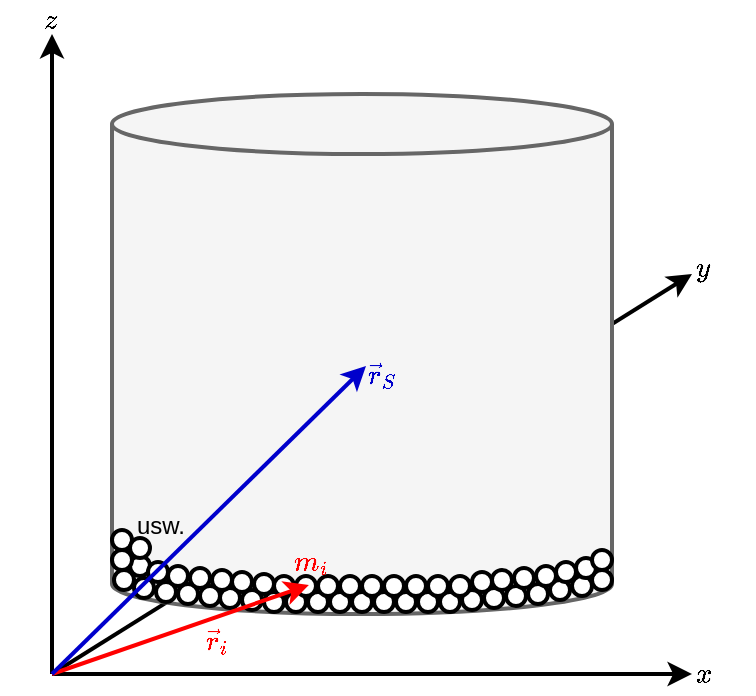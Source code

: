 <mxfile version="17.2.4" type="device"><diagram id="Ax6Q7kI0R_hZVp9eZuk-" name="Seite-1"><mxGraphModel dx="485" dy="324" grid="1" gridSize="10" guides="1" tooltips="1" connect="1" arrows="1" fold="1" page="1" pageScale="1" pageWidth="827" pageHeight="1169" math="1" shadow="0"><root><mxCell id="0"/><mxCell id="1" parent="0"/><mxCell id="q1xNIrN6IV1Ay8eBb7D2-61" value="" style="endArrow=classic;html=1;rounded=0;strokeWidth=2;" edge="1" parent="1"><mxGeometry width="50" height="50" relative="1" as="geometry"><mxPoint x="240" y="480" as="sourcePoint"/><mxPoint x="560" y="280" as="targetPoint"/></mxGeometry></mxCell><mxCell id="q1xNIrN6IV1Ay8eBb7D2-1" value="" style="shape=cylinder3;whiteSpace=wrap;html=1;boundedLbl=1;backgroundOutline=1;size=15;strokeWidth=2;fillColor=#f5f5f5;fontColor=#333333;strokeColor=#666666;" vertex="1" parent="1"><mxGeometry x="270" y="190" width="250" height="260" as="geometry"/></mxCell><mxCell id="q1xNIrN6IV1Ay8eBb7D2-2" value="" style="ellipse;whiteSpace=wrap;html=1;aspect=fixed;strokeWidth=2;" vertex="1" parent="1"><mxGeometry x="271" y="428" width="10" height="10" as="geometry"/></mxCell><mxCell id="q1xNIrN6IV1Ay8eBb7D2-3" value="" style="ellipse;whiteSpace=wrap;html=1;aspect=fixed;strokeWidth=2;" vertex="1" parent="1"><mxGeometry x="281" y="432" width="10" height="10" as="geometry"/></mxCell><mxCell id="q1xNIrN6IV1Ay8eBb7D2-4" value="" style="ellipse;whiteSpace=wrap;html=1;aspect=fixed;strokeWidth=2;" vertex="1" parent="1"><mxGeometry x="292" y="434" width="10" height="10" as="geometry"/></mxCell><mxCell id="q1xNIrN6IV1Ay8eBb7D2-5" value="" style="ellipse;whiteSpace=wrap;html=1;aspect=fixed;strokeWidth=2;" vertex="1" parent="1"><mxGeometry x="303" y="435" width="10" height="10" as="geometry"/></mxCell><mxCell id="q1xNIrN6IV1Ay8eBb7D2-6" value="" style="ellipse;whiteSpace=wrap;html=1;aspect=fixed;strokeWidth=2;" vertex="1" parent="1"><mxGeometry x="314" y="436" width="10" height="10" as="geometry"/></mxCell><mxCell id="q1xNIrN6IV1Ay8eBb7D2-7" value="" style="ellipse;whiteSpace=wrap;html=1;aspect=fixed;strokeWidth=2;" vertex="1" parent="1"><mxGeometry x="324" y="437" width="10" height="10" as="geometry"/></mxCell><mxCell id="q1xNIrN6IV1Ay8eBb7D2-8" value="" style="ellipse;whiteSpace=wrap;html=1;aspect=fixed;strokeWidth=2;" vertex="1" parent="1"><mxGeometry x="335" y="438" width="10" height="10" as="geometry"/></mxCell><mxCell id="q1xNIrN6IV1Ay8eBb7D2-9" value="" style="ellipse;whiteSpace=wrap;html=1;aspect=fixed;strokeWidth=2;" vertex="1" parent="1"><mxGeometry x="346" y="439" width="10" height="10" as="geometry"/></mxCell><mxCell id="q1xNIrN6IV1Ay8eBb7D2-10" value="" style="ellipse;whiteSpace=wrap;html=1;aspect=fixed;strokeWidth=2;" vertex="1" parent="1"><mxGeometry x="357" y="439" width="10" height="10" as="geometry"/></mxCell><mxCell id="q1xNIrN6IV1Ay8eBb7D2-11" value="" style="ellipse;whiteSpace=wrap;html=1;aspect=fixed;strokeWidth=2;" vertex="1" parent="1"><mxGeometry x="368" y="439" width="10" height="10" as="geometry"/></mxCell><mxCell id="q1xNIrN6IV1Ay8eBb7D2-12" value="" style="ellipse;whiteSpace=wrap;html=1;aspect=fixed;strokeWidth=2;" vertex="1" parent="1"><mxGeometry x="379" y="439" width="10" height="10" as="geometry"/></mxCell><mxCell id="q1xNIrN6IV1Ay8eBb7D2-13" value="" style="ellipse;whiteSpace=wrap;html=1;aspect=fixed;strokeWidth=2;" vertex="1" parent="1"><mxGeometry x="390" y="439" width="10" height="10" as="geometry"/></mxCell><mxCell id="q1xNIrN6IV1Ay8eBb7D2-14" value="" style="ellipse;whiteSpace=wrap;html=1;aspect=fixed;strokeWidth=2;" vertex="1" parent="1"><mxGeometry x="401" y="439" width="10" height="10" as="geometry"/></mxCell><mxCell id="q1xNIrN6IV1Ay8eBb7D2-15" value="" style="ellipse;whiteSpace=wrap;html=1;aspect=fixed;strokeWidth=2;" vertex="1" parent="1"><mxGeometry x="412" y="439" width="10" height="10" as="geometry"/></mxCell><mxCell id="q1xNIrN6IV1Ay8eBb7D2-16" value="" style="ellipse;whiteSpace=wrap;html=1;aspect=fixed;strokeWidth=2;" vertex="1" parent="1"><mxGeometry x="423" y="439" width="10" height="10" as="geometry"/></mxCell><mxCell id="q1xNIrN6IV1Ay8eBb7D2-17" value="" style="ellipse;whiteSpace=wrap;html=1;aspect=fixed;strokeWidth=2;" vertex="1" parent="1"><mxGeometry x="434" y="439" width="10" height="10" as="geometry"/></mxCell><mxCell id="q1xNIrN6IV1Ay8eBb7D2-18" value="" style="ellipse;whiteSpace=wrap;html=1;aspect=fixed;strokeWidth=2;" vertex="1" parent="1"><mxGeometry x="445" y="438" width="10" height="10" as="geometry"/></mxCell><mxCell id="q1xNIrN6IV1Ay8eBb7D2-19" value="" style="ellipse;whiteSpace=wrap;html=1;aspect=fixed;strokeWidth=2;" vertex="1" parent="1"><mxGeometry x="456" y="437" width="10" height="10" as="geometry"/></mxCell><mxCell id="q1xNIrN6IV1Ay8eBb7D2-20" value="" style="ellipse;whiteSpace=wrap;html=1;aspect=fixed;strokeWidth=2;" vertex="1" parent="1"><mxGeometry x="467" y="436" width="10" height="10" as="geometry"/></mxCell><mxCell id="q1xNIrN6IV1Ay8eBb7D2-21" value="" style="ellipse;whiteSpace=wrap;html=1;aspect=fixed;strokeWidth=2;" vertex="1" parent="1"><mxGeometry x="478" y="435" width="10" height="10" as="geometry"/></mxCell><mxCell id="q1xNIrN6IV1Ay8eBb7D2-22" value="" style="ellipse;whiteSpace=wrap;html=1;aspect=fixed;strokeWidth=2;" vertex="1" parent="1"><mxGeometry x="489" y="433" width="10" height="10" as="geometry"/></mxCell><mxCell id="q1xNIrN6IV1Ay8eBb7D2-23" value="" style="ellipse;whiteSpace=wrap;html=1;aspect=fixed;strokeWidth=2;" vertex="1" parent="1"><mxGeometry x="500" y="431" width="10" height="10" as="geometry"/></mxCell><mxCell id="q1xNIrN6IV1Ay8eBb7D2-24" value="" style="ellipse;whiteSpace=wrap;html=1;aspect=fixed;strokeWidth=2;" vertex="1" parent="1"><mxGeometry x="510" y="428" width="10" height="10" as="geometry"/></mxCell><mxCell id="q1xNIrN6IV1Ay8eBb7D2-25" value="" style="ellipse;whiteSpace=wrap;html=1;aspect=fixed;strokeWidth=2;" vertex="1" parent="1"><mxGeometry x="279" y="421" width="10" height="10" as="geometry"/></mxCell><mxCell id="q1xNIrN6IV1Ay8eBb7D2-26" value="" style="ellipse;whiteSpace=wrap;html=1;aspect=fixed;strokeWidth=2;" vertex="1" parent="1"><mxGeometry x="288" y="424" width="10" height="10" as="geometry"/></mxCell><mxCell id="q1xNIrN6IV1Ay8eBb7D2-27" value="" style="ellipse;whiteSpace=wrap;html=1;aspect=fixed;strokeWidth=2;" vertex="1" parent="1"><mxGeometry x="298" y="426" width="10" height="10" as="geometry"/></mxCell><mxCell id="q1xNIrN6IV1Ay8eBb7D2-28" value="" style="ellipse;whiteSpace=wrap;html=1;aspect=fixed;strokeWidth=2;" vertex="1" parent="1"><mxGeometry x="309" y="427" width="10" height="10" as="geometry"/></mxCell><mxCell id="q1xNIrN6IV1Ay8eBb7D2-29" value="" style="ellipse;whiteSpace=wrap;html=1;aspect=fixed;strokeWidth=2;" vertex="1" parent="1"><mxGeometry x="320" y="428" width="10" height="10" as="geometry"/></mxCell><mxCell id="q1xNIrN6IV1Ay8eBb7D2-30" value="" style="ellipse;whiteSpace=wrap;html=1;aspect=fixed;strokeWidth=2;" vertex="1" parent="1"><mxGeometry x="330" y="429" width="10" height="10" as="geometry"/></mxCell><mxCell id="q1xNIrN6IV1Ay8eBb7D2-31" value="" style="ellipse;whiteSpace=wrap;html=1;aspect=fixed;strokeWidth=2;" vertex="1" parent="1"><mxGeometry x="341" y="430" width="10" height="10" as="geometry"/></mxCell><mxCell id="q1xNIrN6IV1Ay8eBb7D2-32" value="" style="ellipse;whiteSpace=wrap;html=1;aspect=fixed;strokeWidth=2;" vertex="1" parent="1"><mxGeometry x="351" y="431" width="10" height="10" as="geometry"/></mxCell><mxCell id="q1xNIrN6IV1Ay8eBb7D2-33" value="" style="ellipse;whiteSpace=wrap;html=1;aspect=fixed;strokeWidth=2;" vertex="1" parent="1"><mxGeometry x="362" y="431" width="10" height="10" as="geometry"/></mxCell><mxCell id="q1xNIrN6IV1Ay8eBb7D2-34" value="" style="ellipse;whiteSpace=wrap;html=1;aspect=fixed;strokeWidth=2;" vertex="1" parent="1"><mxGeometry x="373" y="431" width="10" height="10" as="geometry"/></mxCell><mxCell id="q1xNIrN6IV1Ay8eBb7D2-35" value="" style="ellipse;whiteSpace=wrap;html=1;aspect=fixed;strokeWidth=2;" vertex="1" parent="1"><mxGeometry x="270" y="418" width="10" height="10" as="geometry"/></mxCell><mxCell id="q1xNIrN6IV1Ay8eBb7D2-36" value="" style="ellipse;whiteSpace=wrap;html=1;aspect=fixed;strokeWidth=2;" vertex="1" parent="1"><mxGeometry x="384" y="431" width="10" height="10" as="geometry"/></mxCell><mxCell id="q1xNIrN6IV1Ay8eBb7D2-37" value="" style="ellipse;whiteSpace=wrap;html=1;aspect=fixed;strokeWidth=2;" vertex="1" parent="1"><mxGeometry x="395" y="431" width="10" height="10" as="geometry"/></mxCell><mxCell id="q1xNIrN6IV1Ay8eBb7D2-38" value="" style="ellipse;whiteSpace=wrap;html=1;aspect=fixed;strokeWidth=2;" vertex="1" parent="1"><mxGeometry x="406" y="431" width="10" height="10" as="geometry"/></mxCell><mxCell id="q1xNIrN6IV1Ay8eBb7D2-39" value="" style="ellipse;whiteSpace=wrap;html=1;aspect=fixed;strokeWidth=2;" vertex="1" parent="1"><mxGeometry x="417" y="431" width="10" height="10" as="geometry"/></mxCell><mxCell id="q1xNIrN6IV1Ay8eBb7D2-40" value="" style="ellipse;whiteSpace=wrap;html=1;aspect=fixed;strokeWidth=2;" vertex="1" parent="1"><mxGeometry x="428" y="431" width="10" height="10" as="geometry"/></mxCell><mxCell id="q1xNIrN6IV1Ay8eBb7D2-41" value="" style="ellipse;whiteSpace=wrap;html=1;aspect=fixed;strokeWidth=2;" vertex="1" parent="1"><mxGeometry x="439" y="431" width="10" height="10" as="geometry"/></mxCell><mxCell id="q1xNIrN6IV1Ay8eBb7D2-42" value="" style="ellipse;whiteSpace=wrap;html=1;aspect=fixed;strokeWidth=2;" vertex="1" parent="1"><mxGeometry x="450" y="429" width="10" height="10" as="geometry"/></mxCell><mxCell id="q1xNIrN6IV1Ay8eBb7D2-43" value="" style="ellipse;whiteSpace=wrap;html=1;aspect=fixed;strokeWidth=2;" vertex="1" parent="1"><mxGeometry x="460" y="428" width="10" height="10" as="geometry"/></mxCell><mxCell id="q1xNIrN6IV1Ay8eBb7D2-44" value="" style="ellipse;whiteSpace=wrap;html=1;aspect=fixed;strokeWidth=2;" vertex="1" parent="1"><mxGeometry x="471" y="427" width="10" height="10" as="geometry"/></mxCell><mxCell id="q1xNIrN6IV1Ay8eBb7D2-45" value="" style="ellipse;whiteSpace=wrap;html=1;aspect=fixed;strokeWidth=2;" vertex="1" parent="1"><mxGeometry x="482" y="426" width="10" height="10" as="geometry"/></mxCell><mxCell id="q1xNIrN6IV1Ay8eBb7D2-46" value="" style="ellipse;whiteSpace=wrap;html=1;aspect=fixed;strokeWidth=2;" vertex="1" parent="1"><mxGeometry x="492" y="424" width="10" height="10" as="geometry"/></mxCell><mxCell id="q1xNIrN6IV1Ay8eBb7D2-47" value="" style="ellipse;whiteSpace=wrap;html=1;aspect=fixed;strokeWidth=2;" vertex="1" parent="1"><mxGeometry x="502" y="422" width="10" height="10" as="geometry"/></mxCell><mxCell id="q1xNIrN6IV1Ay8eBb7D2-48" value="" style="ellipse;whiteSpace=wrap;html=1;aspect=fixed;strokeWidth=2;" vertex="1" parent="1"><mxGeometry x="510" y="418" width="10" height="10" as="geometry"/></mxCell><mxCell id="q1xNIrN6IV1Ay8eBb7D2-49" value="" style="ellipse;whiteSpace=wrap;html=1;aspect=fixed;strokeWidth=2;" vertex="1" parent="1"><mxGeometry x="270" y="408" width="10" height="10" as="geometry"/></mxCell><mxCell id="q1xNIrN6IV1Ay8eBb7D2-50" value="" style="ellipse;whiteSpace=wrap;html=1;aspect=fixed;strokeWidth=2;" vertex="1" parent="1"><mxGeometry x="279" y="412" width="10" height="10" as="geometry"/></mxCell><mxCell id="q1xNIrN6IV1Ay8eBb7D2-58" value="usw." style="text;html=1;resizable=0;autosize=1;align=center;verticalAlign=middle;points=[];fillColor=none;strokeColor=none;rounded=0;" vertex="1" parent="1"><mxGeometry x="274" y="396" width="40" height="20" as="geometry"/></mxCell><mxCell id="q1xNIrN6IV1Ay8eBb7D2-59" value="" style="endArrow=classic;html=1;rounded=0;strokeWidth=2;" edge="1" parent="1"><mxGeometry width="50" height="50" relative="1" as="geometry"><mxPoint x="240" y="480" as="sourcePoint"/><mxPoint x="240" y="160" as="targetPoint"/></mxGeometry></mxCell><mxCell id="q1xNIrN6IV1Ay8eBb7D2-60" value="" style="endArrow=classic;html=1;rounded=0;strokeWidth=2;" edge="1" parent="1"><mxGeometry width="50" height="50" relative="1" as="geometry"><mxPoint x="240" y="480" as="sourcePoint"/><mxPoint x="560" y="480" as="targetPoint"/></mxGeometry></mxCell><mxCell id="q1xNIrN6IV1Ay8eBb7D2-62" value="$$x$$" style="text;html=1;resizable=0;autosize=1;align=center;verticalAlign=middle;points=[];fillColor=none;strokeColor=none;rounded=0;" vertex="1" parent="1"><mxGeometry x="541" y="470" width="50" height="20" as="geometry"/></mxCell><mxCell id="q1xNIrN6IV1Ay8eBb7D2-63" value="$$y$$" style="text;html=1;resizable=0;autosize=1;align=center;verticalAlign=middle;points=[];fillColor=none;strokeColor=none;rounded=0;" vertex="1" parent="1"><mxGeometry x="540" y="267" width="50" height="20" as="geometry"/></mxCell><mxCell id="q1xNIrN6IV1Ay8eBb7D2-64" value="$$z$$" style="text;html=1;resizable=0;autosize=1;align=center;verticalAlign=middle;points=[];fillColor=none;strokeColor=none;rounded=0;" vertex="1" parent="1"><mxGeometry x="214" y="143" width="50" height="20" as="geometry"/></mxCell><mxCell id="q1xNIrN6IV1Ay8eBb7D2-65" value="" style="endArrow=classic;html=1;rounded=0;strokeWidth=2;strokeColor=#FF0000;entryX=0;entryY=0;entryDx=0;entryDy=0;" edge="1" parent="1"><mxGeometry width="50" height="50" relative="1" as="geometry"><mxPoint x="240" y="480" as="sourcePoint"/><mxPoint x="368.464" y="435.464" as="targetPoint"/></mxGeometry></mxCell><mxCell id="q1xNIrN6IV1Ay8eBb7D2-66" value="$$\vec{r}_i$$" style="text;html=1;resizable=0;autosize=1;align=center;verticalAlign=middle;points=[];fillColor=none;strokeColor=none;rounded=0;fontColor=#FF0000;" vertex="1" parent="1"><mxGeometry x="277" y="453" width="90" height="20" as="geometry"/></mxCell><mxCell id="q1xNIrN6IV1Ay8eBb7D2-67" value="$$m_i$$" style="text;html=1;resizable=0;autosize=1;align=center;verticalAlign=middle;points=[];fillColor=none;strokeColor=none;rounded=0;fontColor=#FF0000;" vertex="1" parent="1"><mxGeometry x="339" y="414" width="60" height="20" as="geometry"/></mxCell><mxCell id="q1xNIrN6IV1Ay8eBb7D2-68" value="" style="endArrow=classic;html=1;rounded=0;fontColor=#0000FF;strokeColor=#0000CC;strokeWidth=2;" edge="1" parent="1"><mxGeometry width="50" height="50" relative="1" as="geometry"><mxPoint x="240" y="480" as="sourcePoint"/><mxPoint x="397" y="326" as="targetPoint"/></mxGeometry></mxCell><mxCell id="q1xNIrN6IV1Ay8eBb7D2-69" value="&lt;font color=&quot;#0000cc&quot;&gt;$$\vec{r}_S$$&lt;/font&gt;" style="text;html=1;resizable=0;autosize=1;align=center;verticalAlign=middle;points=[];fillColor=none;strokeColor=none;rounded=0;fontColor=#FF0000;" vertex="1" parent="1"><mxGeometry x="360" y="320" width="90" height="20" as="geometry"/></mxCell></root></mxGraphModel></diagram></mxfile>